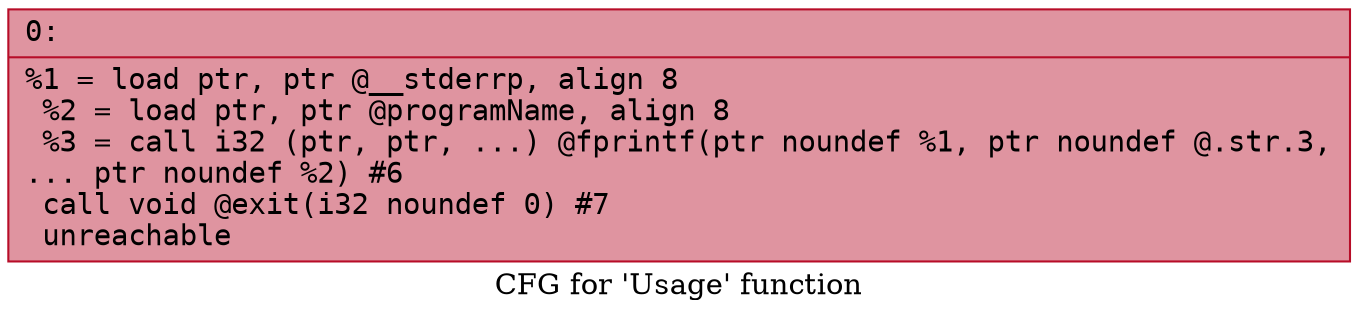 digraph "CFG for 'Usage' function" {
	label="CFG for 'Usage' function";

	Node0x600001f94050 [shape=record,color="#b70d28ff", style=filled, fillcolor="#b70d2870" fontname="Courier",label="{0:\l|  %1 = load ptr, ptr @__stderrp, align 8\l  %2 = load ptr, ptr @programName, align 8\l  %3 = call i32 (ptr, ptr, ...) @fprintf(ptr noundef %1, ptr noundef @.str.3,\l... ptr noundef %2) #6\l  call void @exit(i32 noundef 0) #7\l  unreachable\l}"];
}
